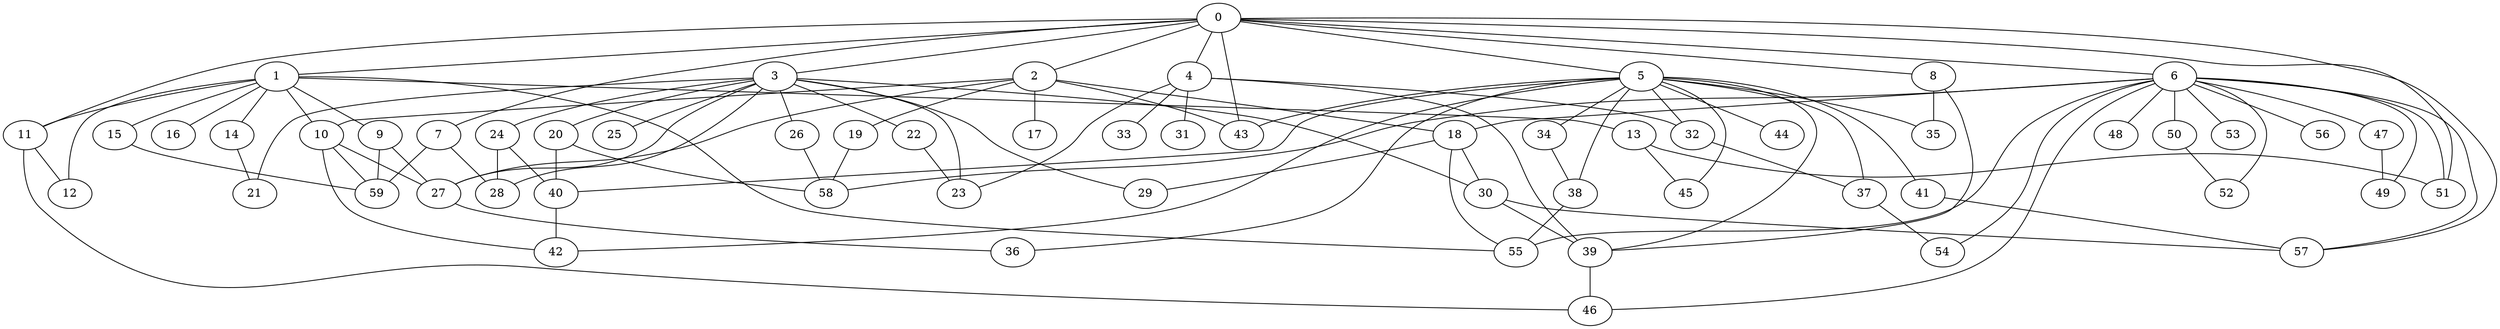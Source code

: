 
graph graphname {
    0 -- 1
0 -- 2
0 -- 3
0 -- 4
0 -- 5
0 -- 6
0 -- 7
0 -- 8
0 -- 43
0 -- 11
0 -- 57
0 -- 51
1 -- 9
1 -- 10
1 -- 11
1 -- 12
1 -- 13
1 -- 14
1 -- 15
1 -- 16
1 -- 55
2 -- 17
2 -- 18
2 -- 19
2 -- 27
2 -- 43
2 -- 10
3 -- 20
3 -- 21
3 -- 22
3 -- 23
3 -- 24
3 -- 25
3 -- 26
3 -- 27
3 -- 28
3 -- 29
3 -- 30
4 -- 32
4 -- 33
4 -- 31
4 -- 23
4 -- 39
5 -- 34
5 -- 35
5 -- 36
5 -- 37
5 -- 38
5 -- 39
5 -- 40
5 -- 41
5 -- 42
5 -- 43
5 -- 44
5 -- 45
5 -- 32
6 -- 46
6 -- 47
6 -- 48
6 -- 49
6 -- 50
6 -- 51
6 -- 52
6 -- 53
6 -- 54
6 -- 55
6 -- 56
6 -- 57
6 -- 58
6 -- 18
7 -- 59
7 -- 28
8 -- 35
8 -- 39
9 -- 59
9 -- 27
10 -- 42
10 -- 27
10 -- 59
11 -- 46
11 -- 12
13 -- 45
13 -- 51
14 -- 21
15 -- 59
18 -- 55
18 -- 30
18 -- 29
19 -- 58
20 -- 40
20 -- 58
22 -- 23
24 -- 28
24 -- 40
26 -- 58
27 -- 36
30 -- 39
30 -- 57
32 -- 37
34 -- 38
37 -- 54
38 -- 55
39 -- 46
40 -- 42
41 -- 57
47 -- 49
50 -- 52

}
